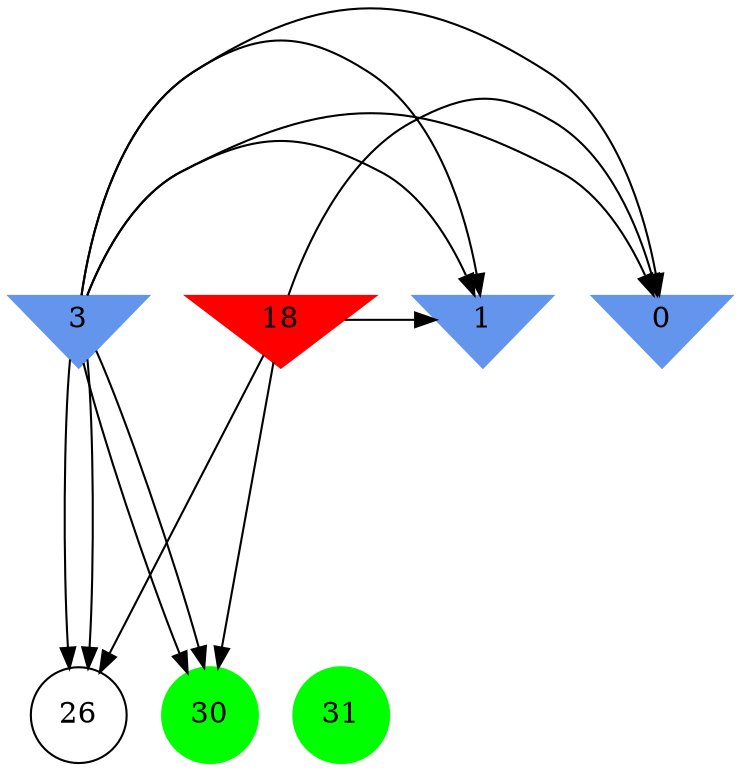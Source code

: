 digraph brain {
	ranksep=2.0;
	0 [shape=invtriangle,style=filled,color=cornflowerblue];
	1 [shape=invtriangle,style=filled,color=cornflowerblue];
	3 [shape=invtriangle,style=filled,color=cornflowerblue];
	18 [shape=invtriangle,style=filled,color=red];
	26 [shape=circle,color=black];
	30 [shape=circle,style=filled,color=green];
	31 [shape=circle,style=filled,color=green];
	18	->	1;
	18	->	30;
	18	->	0;
	18	->	26;
	3	->	1;
	3	->	30;
	3	->	0;
	3	->	26;
	3	->	1;
	3	->	30;
	3	->	0;
	3	->	26;
	{ rank=same; 0; 1; 3; 18; }
	{ rank=same; 26; }
	{ rank=same; 30; 31; }
}
